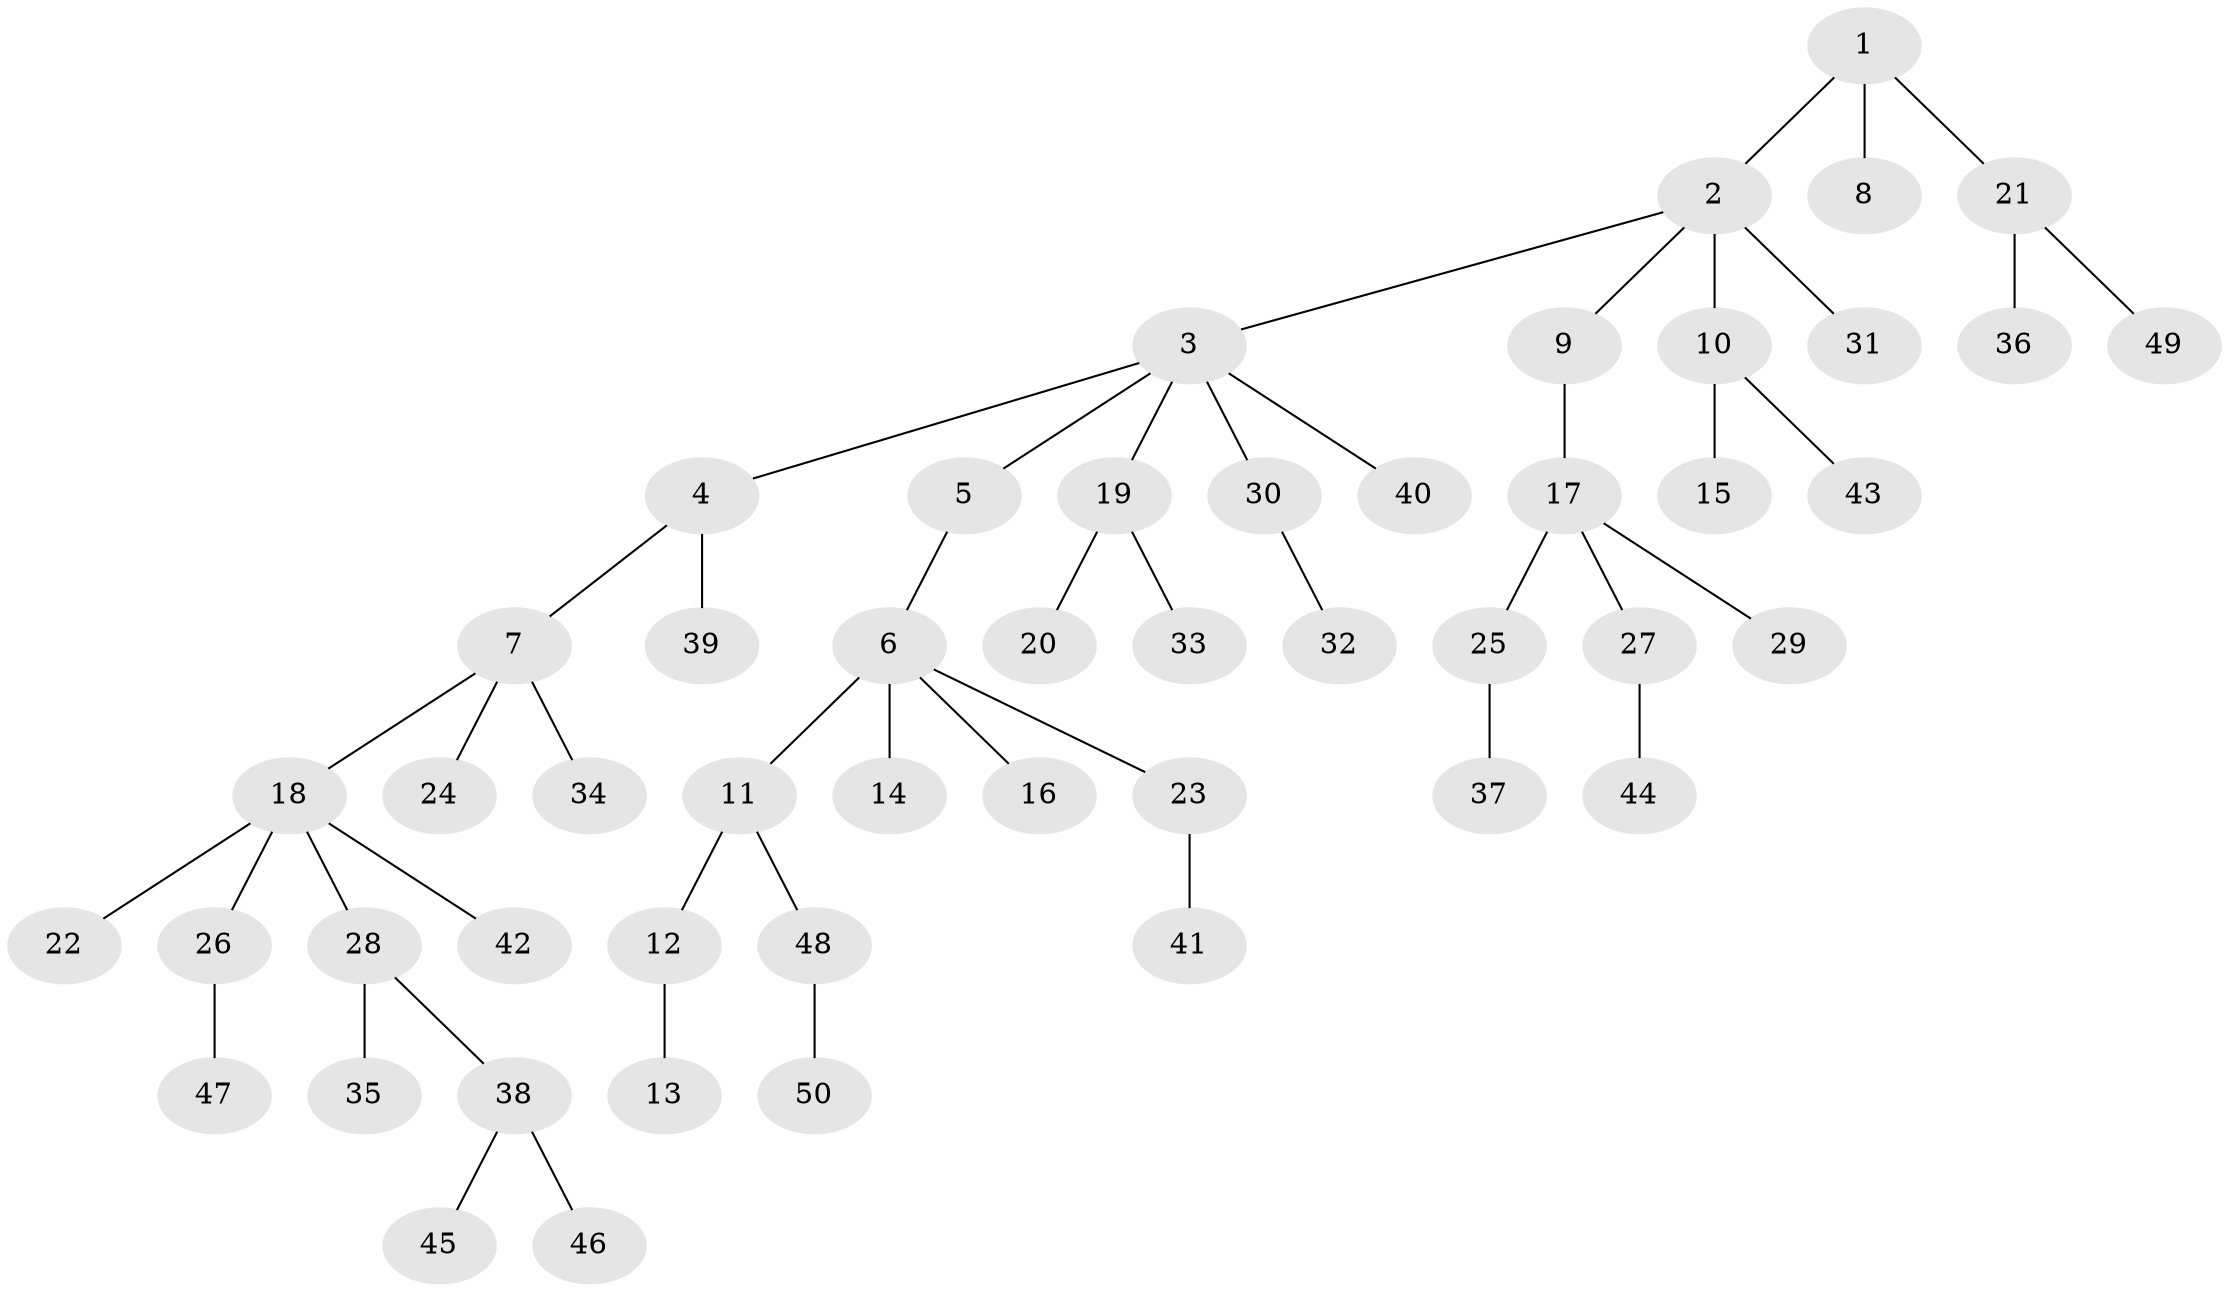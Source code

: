 // Generated by graph-tools (version 1.1) at 2025/26/03/09/25 03:26:31]
// undirected, 50 vertices, 49 edges
graph export_dot {
graph [start="1"]
  node [color=gray90,style=filled];
  1;
  2;
  3;
  4;
  5;
  6;
  7;
  8;
  9;
  10;
  11;
  12;
  13;
  14;
  15;
  16;
  17;
  18;
  19;
  20;
  21;
  22;
  23;
  24;
  25;
  26;
  27;
  28;
  29;
  30;
  31;
  32;
  33;
  34;
  35;
  36;
  37;
  38;
  39;
  40;
  41;
  42;
  43;
  44;
  45;
  46;
  47;
  48;
  49;
  50;
  1 -- 2;
  1 -- 8;
  1 -- 21;
  2 -- 3;
  2 -- 9;
  2 -- 10;
  2 -- 31;
  3 -- 4;
  3 -- 5;
  3 -- 19;
  3 -- 30;
  3 -- 40;
  4 -- 7;
  4 -- 39;
  5 -- 6;
  6 -- 11;
  6 -- 14;
  6 -- 16;
  6 -- 23;
  7 -- 18;
  7 -- 24;
  7 -- 34;
  9 -- 17;
  10 -- 15;
  10 -- 43;
  11 -- 12;
  11 -- 48;
  12 -- 13;
  17 -- 25;
  17 -- 27;
  17 -- 29;
  18 -- 22;
  18 -- 26;
  18 -- 28;
  18 -- 42;
  19 -- 20;
  19 -- 33;
  21 -- 36;
  21 -- 49;
  23 -- 41;
  25 -- 37;
  26 -- 47;
  27 -- 44;
  28 -- 35;
  28 -- 38;
  30 -- 32;
  38 -- 45;
  38 -- 46;
  48 -- 50;
}
